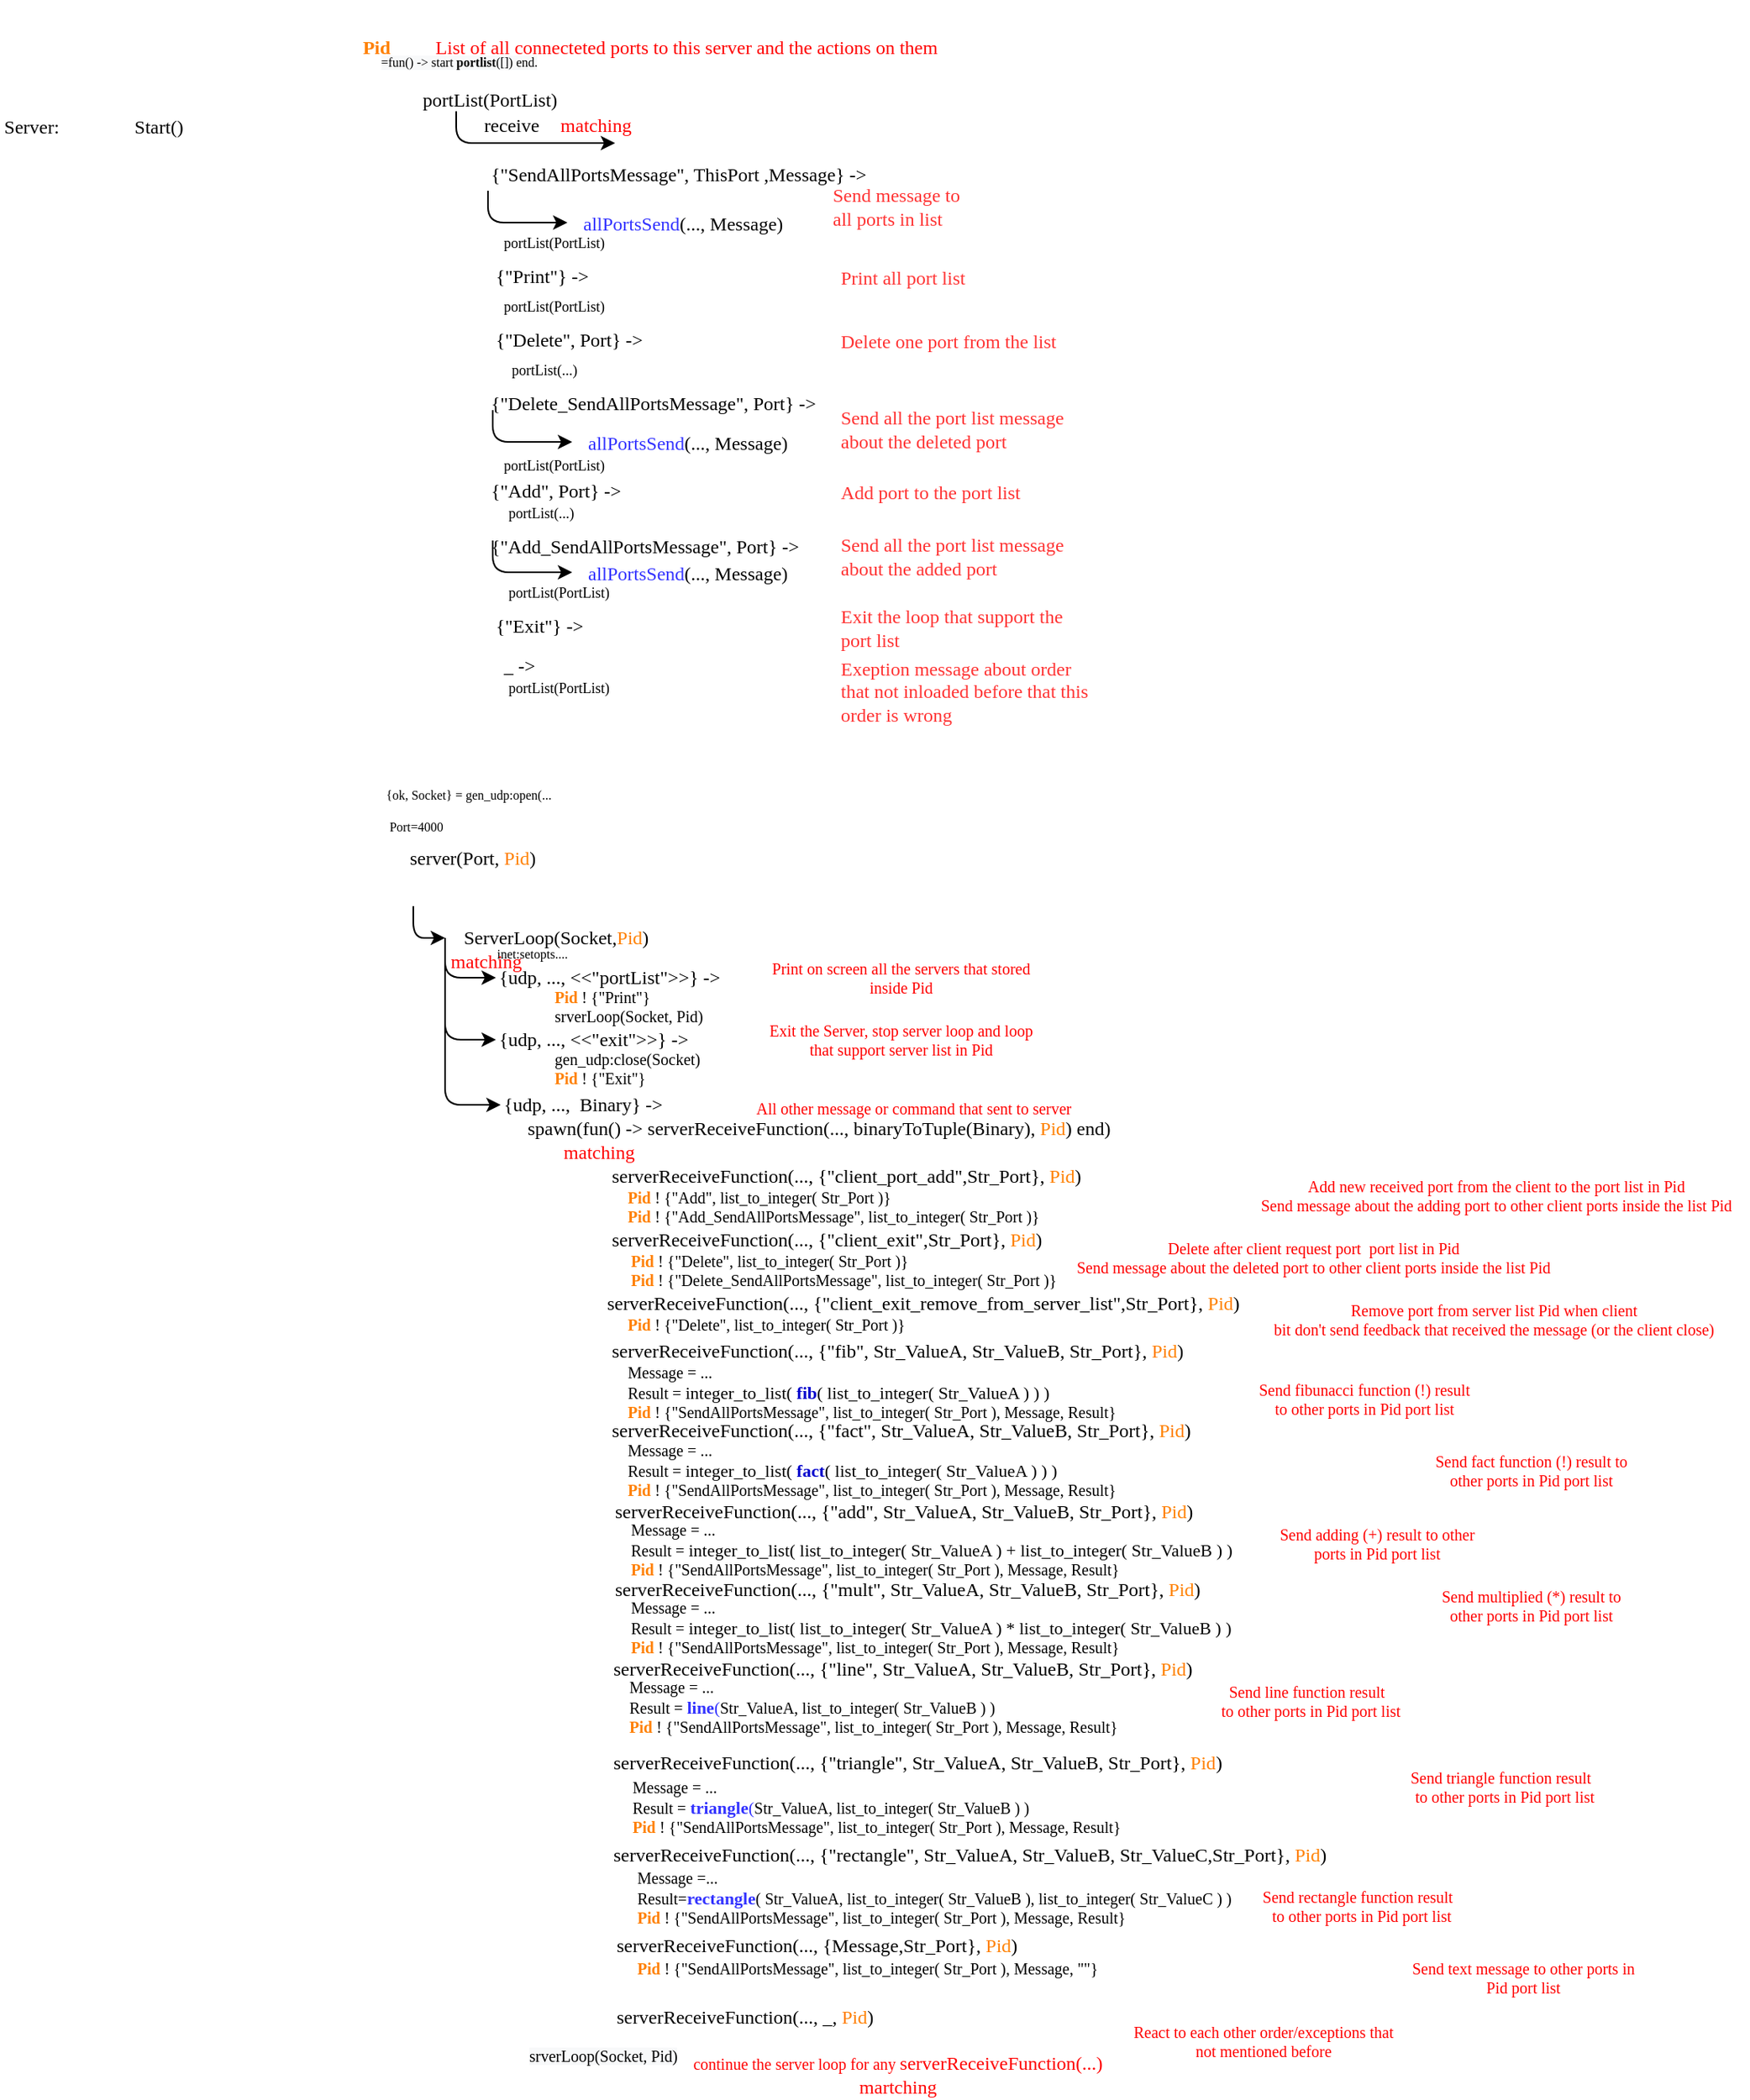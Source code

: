 <mxfile version="13.4.4" type="device"><diagram id="aHfED0167ubu5R_IlgoK" name="Page-1"><mxGraphModel dx="499" dy="1686" grid="1" gridSize="10" guides="1" tooltips="1" connect="1" arrows="1" fold="1" page="1" pageScale="1" pageWidth="850" pageHeight="1100" math="0" shadow="0"><root><mxCell id="0"/><mxCell id="1" parent="0"/><mxCell id="AhzeZHx1DgXA1gy0_DO5-1" value="Server:" style="text;html=1;strokeColor=none;fillColor=none;align=center;verticalAlign=middle;whiteSpace=wrap;rounded=0;fontFamily=Times New Roman;" parent="1" vertex="1"><mxGeometry x="160" y="-240" width="40" height="20" as="geometry"/></mxCell><mxCell id="AhzeZHx1DgXA1gy0_DO5-2" value="Start()" style="text;html=1;strokeColor=none;fillColor=none;align=center;verticalAlign=middle;whiteSpace=wrap;rounded=0;fontFamily=Times New Roman;" parent="1" vertex="1"><mxGeometry x="240" y="-240" width="40" height="20" as="geometry"/></mxCell><mxCell id="AhzeZHx1DgXA1gy0_DO5-5" value="&lt;font color=&quot;#ff8000&quot;&gt;&lt;b&gt;Pid&lt;/b&gt;&lt;/font&gt;" style="text;html=1;strokeColor=none;fillColor=none;align=center;verticalAlign=middle;whiteSpace=wrap;rounded=0;fontFamily=Times New Roman;" parent="1" vertex="1"><mxGeometry x="377" y="-290" width="40" height="20" as="geometry"/></mxCell><mxCell id="AhzeZHx1DgXA1gy0_DO5-6" value="&lt;br&gt;&lt;br&gt;&lt;span style=&quot;color: rgb(0 , 0 , 0) ; font-size: 8px ; font-style: normal ; font-weight: 400 ; letter-spacing: normal ; text-align: left ; text-indent: 0px ; text-transform: none ; word-spacing: 0px ; background-color: rgb(248 , 249 , 250) ; display: inline ; float: none&quot;&gt;=fun() -&amp;gt; start &lt;/span&gt;&lt;span style=&quot;color: rgb(0 , 0 , 0) ; font-size: 8px ; font-style: normal ; letter-spacing: normal ; text-align: left ; text-indent: 0px ; text-transform: none ; word-spacing: 0px ; background-color: rgb(248 , 249 , 250) ; display: inline ; float: none&quot;&gt;&lt;b&gt;portlist&lt;/b&gt;&lt;/span&gt;&lt;span style=&quot;color: rgb(0 , 0 , 0) ; font-size: 8px ; font-style: normal ; font-weight: 400 ; letter-spacing: normal ; text-align: left ; text-indent: 0px ; text-transform: none ; word-spacing: 0px ; background-color: rgb(248 , 249 , 250) ; display: inline ; float: none&quot;&gt;([]) end.&lt;/span&gt;" style="text;html=1;strokeColor=none;fillColor=none;align=center;verticalAlign=middle;whiteSpace=wrap;rounded=0;fontSize=8;fontFamily=Times New Roman;" parent="1" vertex="1"><mxGeometry x="389.5" y="-280" width="117.5" as="geometry"/></mxCell><mxCell id="AhzeZHx1DgXA1gy0_DO5-8" value="server(Port, &lt;font color=&quot;#ff8000&quot;&gt;Pid&lt;/font&gt;)" style="text;html=1;strokeColor=none;fillColor=none;align=center;verticalAlign=middle;whiteSpace=wrap;rounded=0;fontSize=12;fontFamily=Times New Roman;" parent="1" vertex="1"><mxGeometry x="405" y="220" width="105" height="20" as="geometry"/></mxCell><mxCell id="AhzeZHx1DgXA1gy0_DO5-10" value="ServerLoop(Socket,&lt;font color=&quot;#ff8000&quot;&gt;Pid&lt;/font&gt;)" style="text;html=1;strokeColor=none;fillColor=none;align=center;verticalAlign=middle;whiteSpace=wrap;rounded=0;fontSize=12;fontFamily=Times New Roman;" parent="1" vertex="1"><mxGeometry x="440" y="270" width="140" height="20" as="geometry"/></mxCell><mxCell id="AhzeZHx1DgXA1gy0_DO5-11" value="{ok, Socket} = gen_udp:open(..." style="text;html=1;strokeColor=none;fillColor=none;align=center;verticalAlign=middle;whiteSpace=wrap;rounded=0;fontSize=8;fontFamily=Times New Roman;" parent="1" vertex="1"><mxGeometry x="389.5" y="190" width="130" as="geometry"/></mxCell><mxCell id="AhzeZHx1DgXA1gy0_DO5-12" value="" style="endArrow=classic;html=1;fontSize=12;entryX=0;entryY=0.5;entryDx=0;entryDy=0;fontFamily=Times New Roman;" parent="1" target="AhzeZHx1DgXA1gy0_DO5-10" edge="1"><mxGeometry width="50" height="50" relative="1" as="geometry"><mxPoint x="420" y="260" as="sourcePoint"/><mxPoint x="510" y="310" as="targetPoint"/><Array as="points"><mxPoint x="420" y="280"/></Array></mxGeometry></mxCell><mxCell id="AhzeZHx1DgXA1gy0_DO5-14" value="inet:setopts...." style="text;html=1;strokeColor=none;fillColor=none;align=center;verticalAlign=middle;whiteSpace=wrap;rounded=0;fontSize=8;fontFamily=Times New Roman;" parent="1" vertex="1"><mxGeometry x="430" y="290" width="130" as="geometry"/></mxCell><mxCell id="AhzeZHx1DgXA1gy0_DO5-15" value="spawn(fun() -&amp;gt;&amp;nbsp;serverReceiveFunction(...,&amp;nbsp;binaryToTuple(Binary), &lt;font color=&quot;#ff8000&quot;&gt;Pid&lt;/font&gt;)&amp;nbsp;end)" style="text;html=1;strokeColor=none;fillColor=none;align=left;verticalAlign=middle;whiteSpace=wrap;rounded=0;fontSize=12;fontFamily=Times New Roman;" parent="1" vertex="1"><mxGeometry x="490" y="390" width="430" height="20" as="geometry"/></mxCell><mxCell id="AhzeZHx1DgXA1gy0_DO5-16" value="" style="endArrow=classic;html=1;fontSize=12;exitX=0;exitY=0.5;exitDx=0;exitDy=0;fontFamily=Times New Roman;entryX=0;entryY=0.5;entryDx=0;entryDy=0;" parent="1" source="AhzeZHx1DgXA1gy0_DO5-10" target="-XV7AROpMi5bHJ30ZBuB-11" edge="1"><mxGeometry width="50" height="50" relative="1" as="geometry"><mxPoint x="460" y="360" as="sourcePoint"/><mxPoint x="480" y="400" as="targetPoint"/><Array as="points"><mxPoint x="440" y="385"/></Array></mxGeometry></mxCell><mxCell id="AhzeZHx1DgXA1gy0_DO5-19" value="serverReceiveFunction(..., {&quot;client_port_add&quot;,Str_Port}, &lt;font color=&quot;#ff8000&quot;&gt;Pid&lt;/font&gt;)" style="text;html=1;strokeColor=none;fillColor=none;align=left;verticalAlign=middle;whiteSpace=wrap;rounded=0;fontSize=12;fontFamily=Times New Roman;" parent="1" vertex="1"><mxGeometry x="543" y="420" width="330" height="20" as="geometry"/></mxCell><mxCell id="AhzeZHx1DgXA1gy0_DO5-20" value="serverReceiveFunction(..., {&quot;client_exit&quot;,Str_Port}, &lt;font color=&quot;#ff8000&quot;&gt;Pid&lt;/font&gt;)" style="text;html=1;strokeColor=none;fillColor=none;align=left;verticalAlign=middle;whiteSpace=wrap;rounded=0;fontSize=12;fontFamily=Times New Roman;" parent="1" vertex="1"><mxGeometry x="543" y="460" width="300" height="20" as="geometry"/></mxCell><mxCell id="AhzeZHx1DgXA1gy0_DO5-21" value="serverReceiveFunction(..., {&quot;client_exit_remove_from_server_list&quot;,Str_Port}, &lt;font color=&quot;#ff8000&quot;&gt;Pid&lt;/font&gt;)" style="text;html=1;strokeColor=none;fillColor=none;align=left;verticalAlign=middle;whiteSpace=wrap;rounded=0;fontSize=12;fontFamily=Times New Roman;" parent="1" vertex="1"><mxGeometry x="540" y="500" width="440" height="20" as="geometry"/></mxCell><mxCell id="AhzeZHx1DgXA1gy0_DO5-22" value="serverReceiveFunction(..., {&quot;line&quot;, Str_ValueA, Str_ValueB, Str_Port}, &lt;font color=&quot;#ff8000&quot;&gt;Pid&lt;/font&gt;)" style="text;html=1;strokeColor=none;fillColor=none;align=left;verticalAlign=middle;whiteSpace=wrap;rounded=0;fontSize=12;fontFamily=Times New Roman;" parent="1" vertex="1"><mxGeometry x="544" y="730" width="440" height="20" as="geometry"/></mxCell><mxCell id="AhzeZHx1DgXA1gy0_DO5-23" value="serverReceiveFunction(..., {&quot;triangle&quot;, Str_ValueA, Str_ValueB, Str_Port}, &lt;font color=&quot;#ff8000&quot;&gt;Pid&lt;/font&gt;)" style="text;html=1;strokeColor=none;fillColor=none;align=left;verticalAlign=middle;whiteSpace=wrap;rounded=0;fontSize=12;fontFamily=Times New Roman;" parent="1" vertex="1"><mxGeometry x="544" y="788.75" width="440" height="20" as="geometry"/></mxCell><mxCell id="AhzeZHx1DgXA1gy0_DO5-24" value="serverReceiveFunction(..., {&quot;rectangle&quot;, Str_ValueA, Str_ValueB, Str_ValueC,Str_Port}, &lt;font color=&quot;#ff8000&quot;&gt;Pid&lt;/font&gt;)" style="text;html=1;strokeColor=none;fillColor=none;align=left;verticalAlign=middle;whiteSpace=wrap;rounded=0;fontSize=12;fontFamily=Times New Roman;" parent="1" vertex="1"><mxGeometry x="544" y="846.75" width="500" height="20" as="geometry"/></mxCell><mxCell id="AhzeZHx1DgXA1gy0_DO5-25" value="Port=4000" style="text;html=1;strokeColor=none;fillColor=none;align=center;verticalAlign=middle;whiteSpace=wrap;rounded=0;fontSize=8;fontFamily=Times New Roman;" parent="1" vertex="1"><mxGeometry x="402.5" y="210" width="37.5" as="geometry"/></mxCell><mxCell id="AhzeZHx1DgXA1gy0_DO5-26" value="serverReceiveFunction(..., {Message,Str_Port}, &lt;font color=&quot;#ff8000&quot;&gt;Pid&lt;/font&gt;)" style="text;html=1;strokeColor=none;fillColor=none;align=left;verticalAlign=middle;whiteSpace=wrap;rounded=0;fontSize=12;fontFamily=Times New Roman;" parent="1" vertex="1"><mxGeometry x="546" y="903.75" width="500" height="20" as="geometry"/></mxCell><mxCell id="AhzeZHx1DgXA1gy0_DO5-27" value="serverReceiveFunction(..., _, &lt;font color=&quot;#ff8000&quot;&gt;Pid&lt;/font&gt;)" style="text;html=1;strokeColor=none;fillColor=none;align=left;verticalAlign=middle;whiteSpace=wrap;rounded=0;fontSize=12;fontFamily=Times New Roman;" parent="1" vertex="1"><mxGeometry x="546" y="948.75" width="500" height="20" as="geometry"/></mxCell><mxCell id="AhzeZHx1DgXA1gy0_DO5-28" value="&lt;font&gt;matching&lt;/font&gt;" style="text;html=1;strokeColor=none;fillColor=none;align=center;verticalAlign=middle;whiteSpace=wrap;rounded=0;fontSize=12;fontColor=#FF0000;spacing=2;fontFamily=Times New Roman;" parent="1" vertex="1"><mxGeometry x="512" y="410" width="50" height="10" as="geometry"/></mxCell><mxCell id="AhzeZHx1DgXA1gy0_DO5-30" value="&lt;font color=&quot;#000000&quot;&gt;{udp, ..., &amp;lt;&amp;lt;&quot;portList&quot;&amp;gt;&amp;gt;}&amp;nbsp;-&amp;gt;&lt;/font&gt;" style="text;html=1;strokeColor=none;fillColor=none;align=left;verticalAlign=middle;whiteSpace=wrap;rounded=0;fontSize=12;fontColor=#FF0000;spacing=2;fontFamily=Times New Roman;" parent="1" vertex="1"><mxGeometry x="472" y="300" width="240" height="10" as="geometry"/></mxCell><mxCell id="AhzeZHx1DgXA1gy0_DO5-43" value="List of all connecteted ports to this server and the actions on them" style="text;html=1;strokeColor=none;fillColor=none;align=center;verticalAlign=middle;whiteSpace=wrap;rounded=0;fontSize=12;fontColor=#FF0000;spacing=2;fontFamily=Times New Roman;" parent="1" vertex="1"><mxGeometry x="397" y="-310" width="390" height="60" as="geometry"/></mxCell><mxCell id="AhzeZHx1DgXA1gy0_DO5-47" value="" style="endArrow=classic;html=1;fontFamily=Times New Roman;fontSize=12;fontColor=#FF0000;" parent="1" edge="1"><mxGeometry width="50" height="50" relative="1" as="geometry"><mxPoint x="447" y="-240" as="sourcePoint"/><mxPoint x="547" y="-220" as="targetPoint"/><Array as="points"><mxPoint x="447" y="-220"/></Array></mxGeometry></mxCell><mxCell id="AhzeZHx1DgXA1gy0_DO5-48" value="&lt;font color=&quot;#000000&quot;&gt;receive&amp;nbsp;&lt;/font&gt;" style="text;html=1;strokeColor=none;fillColor=none;align=center;verticalAlign=middle;whiteSpace=wrap;rounded=0;fontSize=12;fontColor=#FF0000;spacing=2;fontFamily=Times New Roman;" parent="1" vertex="1"><mxGeometry x="450" y="-236" width="67" height="10" as="geometry"/></mxCell><mxCell id="AhzeZHx1DgXA1gy0_DO5-49" value="&lt;font&gt;matching&lt;/font&gt;" style="text;html=1;strokeColor=none;fillColor=none;align=center;verticalAlign=middle;whiteSpace=wrap;rounded=0;fontSize=12;fontColor=#FF0000;spacing=2;fontFamily=Times New Roman;" parent="1" vertex="1"><mxGeometry x="510" y="-236" width="50" height="10" as="geometry"/></mxCell><mxCell id="AhzeZHx1DgXA1gy0_DO5-50" value="{&quot;SendAllPortsMessage&quot;, ThisPort ,Message} -&amp;gt;" style="text;html=1;strokeColor=none;fillColor=none;align=left;verticalAlign=middle;whiteSpace=wrap;rounded=0;fontSize=12;fontFamily=Times New Roman;" parent="1" vertex="1"><mxGeometry x="467" y="-210" width="300" height="20" as="geometry"/></mxCell><mxCell id="AhzeZHx1DgXA1gy0_DO5-51" value="{&quot;Print&quot;} -&amp;gt;" style="text;whiteSpace=wrap;html=1;fontSize=12;fontFamily=Times New Roman;" parent="1" vertex="1"><mxGeometry x="470" y="-150" width="90" height="30" as="geometry"/></mxCell><mxCell id="AhzeZHx1DgXA1gy0_DO5-52" value="{&quot;Delete&quot;, Port} -&gt;" style="text;whiteSpace=wrap;html=1;fontSize=12;fontFamily=Times New Roman;fontColor=#000000;" parent="1" vertex="1"><mxGeometry x="470" y="-110" width="120" height="30" as="geometry"/></mxCell><mxCell id="AhzeZHx1DgXA1gy0_DO5-53" value="{&quot;Delete_SendAllPortsMessage&quot;, Port} -&gt;" style="text;whiteSpace=wrap;html=1;fontSize=12;fontFamily=Times New Roman;fontColor=#000000;" parent="1" vertex="1"><mxGeometry x="467" y="-70" width="230" height="30" as="geometry"/></mxCell><mxCell id="AhzeZHx1DgXA1gy0_DO5-54" value="{&quot;Add&quot;, Port} -&gt;" style="text;whiteSpace=wrap;html=1;fontSize=12;fontFamily=Times New Roman;fontColor=#000000;" parent="1" vertex="1"><mxGeometry x="467" y="-15" width="110" height="30" as="geometry"/></mxCell><mxCell id="AhzeZHx1DgXA1gy0_DO5-55" value="{&quot;Add_SendAllPortsMessage&quot;, Port} -&gt;" style="text;whiteSpace=wrap;html=1;fontSize=12;fontFamily=Times New Roman;fontColor=#000000;" parent="1" vertex="1"><mxGeometry x="467" y="20" width="220" height="30" as="geometry"/></mxCell><mxCell id="AhzeZHx1DgXA1gy0_DO5-56" value="{&quot;Exit&quot;} -&amp;gt;" style="text;whiteSpace=wrap;html=1;fontSize=12;fontFamily=Times New Roman;fontColor=#000000;" parent="1" vertex="1"><mxGeometry x="470" y="70" width="70" height="30" as="geometry"/></mxCell><mxCell id="AhzeZHx1DgXA1gy0_DO5-57" value="_ -&amp;gt;" style="text;whiteSpace=wrap;html=1;fontSize=12;fontFamily=Times New Roman;fontColor=#000000;" parent="1" vertex="1"><mxGeometry x="475" y="95" width="70" height="30" as="geometry"/></mxCell><mxCell id="AhzeZHx1DgXA1gy0_DO5-58" value="portList(PortList)" style="text;whiteSpace=wrap;html=1;fontSize=12;fontFamily=Times New Roman;fontColor=#000000;" parent="1" vertex="1"><mxGeometry x="424" y="-261" width="110" height="30" as="geometry"/></mxCell><mxCell id="AhzeZHx1DgXA1gy0_DO5-59" value="&lt;br&gt;portList(PortList)" style="text;whiteSpace=wrap;html=1;fontSize=9;fontFamily=Times New Roman;fontColor=#000000;" parent="1" vertex="1"><mxGeometry x="475" y="-180" width="80" height="30" as="geometry"/></mxCell><mxCell id="AhzeZHx1DgXA1gy0_DO5-60" value="" style="endArrow=classic;html=1;fontFamily=Times New Roman;fontSize=9;fontColor=#000000;exitX=0;exitY=1;exitDx=0;exitDy=0;" parent="1" source="AhzeZHx1DgXA1gy0_DO5-50" edge="1"><mxGeometry width="50" height="50" relative="1" as="geometry"><mxPoint x="657" y="-150" as="sourcePoint"/><mxPoint x="517" y="-170" as="targetPoint"/><Array as="points"><mxPoint x="467" y="-170"/></Array></mxGeometry></mxCell><mxCell id="AhzeZHx1DgXA1gy0_DO5-61" value="&lt;font color=&quot;#3333ff&quot;&gt;allPortsSend&lt;/font&gt;(...,&amp;nbsp;Message)" style="text;whiteSpace=wrap;html=1;fontSize=12;fontFamily=Times New Roman;fontColor=#000000;" parent="1" vertex="1"><mxGeometry x="525" y="-183" width="80" height="30" as="geometry"/></mxCell><mxCell id="AhzeZHx1DgXA1gy0_DO5-63" value="&lt;br&gt;portList(PortList)" style="text;whiteSpace=wrap;html=1;fontSize=9;fontFamily=Times New Roman;fontColor=#000000;" parent="1" vertex="1"><mxGeometry x="475" y="-140" width="80" height="30" as="geometry"/></mxCell><mxCell id="AhzeZHx1DgXA1gy0_DO5-64" value="&lt;br&gt;portList(...)" style="text;whiteSpace=wrap;html=1;fontSize=9;fontFamily=Times New Roman;fontColor=#000000;" parent="1" vertex="1"><mxGeometry x="480" y="-100" width="80" height="30" as="geometry"/></mxCell><mxCell id="AhzeZHx1DgXA1gy0_DO5-65" value="" style="endArrow=classic;html=1;fontFamily=Times New Roman;fontSize=9;fontColor=#000000;exitX=0;exitY=1;exitDx=0;exitDy=0;" parent="1" edge="1"><mxGeometry width="50" height="50" relative="1" as="geometry"><mxPoint x="470" y="-52" as="sourcePoint"/><mxPoint x="520" y="-32" as="targetPoint"/><Array as="points"><mxPoint x="470" y="-32"/></Array></mxGeometry></mxCell><mxCell id="AhzeZHx1DgXA1gy0_DO5-66" value="&lt;font color=&quot;#3333ff&quot;&gt;allPortsSend&lt;/font&gt;(...,&amp;nbsp;Message)" style="text;whiteSpace=wrap;html=1;fontSize=12;fontFamily=Times New Roman;fontColor=#000000;" parent="1" vertex="1"><mxGeometry x="528" y="-45" width="80" height="30" as="geometry"/></mxCell><mxCell id="AhzeZHx1DgXA1gy0_DO5-69" value="&lt;br&gt;portList(...)" style="text;whiteSpace=wrap;html=1;fontSize=9;fontFamily=Times New Roman;fontColor=#000000;" parent="1" vertex="1"><mxGeometry x="478" y="-10" width="80" height="30" as="geometry"/></mxCell><mxCell id="AhzeZHx1DgXA1gy0_DO5-70" value="&lt;br&gt;portList(PortList)" style="text;whiteSpace=wrap;html=1;fontSize=9;fontFamily=Times New Roman;fontColor=#000000;" parent="1" vertex="1"><mxGeometry x="478" y="40" width="80" height="30" as="geometry"/></mxCell><mxCell id="AhzeZHx1DgXA1gy0_DO5-71" value="" style="endArrow=classic;html=1;fontFamily=Times New Roman;fontSize=9;fontColor=#000000;exitX=0;exitY=1;exitDx=0;exitDy=0;" parent="1" edge="1"><mxGeometry width="50" height="50" relative="1" as="geometry"><mxPoint x="470" y="30.0" as="sourcePoint"/><mxPoint x="520" y="50.0" as="targetPoint"/><Array as="points"><mxPoint x="470" y="50"/></Array></mxGeometry></mxCell><mxCell id="AhzeZHx1DgXA1gy0_DO5-72" value="&lt;font color=&quot;#3333ff&quot;&gt;allPortsSend&lt;/font&gt;(...,&amp;nbsp;Message)" style="text;whiteSpace=wrap;html=1;fontSize=12;fontFamily=Times New Roman;fontColor=#000000;" parent="1" vertex="1"><mxGeometry x="528" y="37" width="80" height="30" as="geometry"/></mxCell><mxCell id="AhzeZHx1DgXA1gy0_DO5-73" value="&lt;br&gt;portList(PortList)" style="text;whiteSpace=wrap;html=1;fontSize=9;fontFamily=Times New Roman;fontColor=#000000;" parent="1" vertex="1"><mxGeometry x="478" y="100" width="80" height="30" as="geometry"/></mxCell><mxCell id="AhzeZHx1DgXA1gy0_DO5-74" value="&lt;br&gt;portList(PortList)" style="text;whiteSpace=wrap;html=1;fontSize=9;fontFamily=Times New Roman;fontColor=#000000;" parent="1" vertex="1"><mxGeometry x="475" y="-40" width="80" height="30" as="geometry"/></mxCell><mxCell id="AhzeZHx1DgXA1gy0_DO5-75" value="Print all port list" style="text;html=1;strokeColor=none;fillColor=none;align=left;verticalAlign=middle;whiteSpace=wrap;rounded=0;fontFamily=Times New Roman;fontSize=12;fontColor=#FF3333;" parent="1" vertex="1"><mxGeometry x="687" y="-145" width="90" height="20" as="geometry"/></mxCell><mxCell id="AhzeZHx1DgXA1gy0_DO5-76" value="Delete one port from the list" style="text;html=1;strokeColor=none;fillColor=none;align=left;verticalAlign=middle;whiteSpace=wrap;rounded=0;fontFamily=Times New Roman;fontSize=12;fontColor=#FF3333;" parent="1" vertex="1"><mxGeometry x="687" y="-105" width="160" height="20" as="geometry"/></mxCell><mxCell id="AhzeZHx1DgXA1gy0_DO5-77" value="Send all the port list message about the deleted port" style="text;html=1;strokeColor=none;fillColor=none;align=left;verticalAlign=middle;whiteSpace=wrap;rounded=0;fontFamily=Times New Roman;fontSize=12;fontColor=#FF3333;" parent="1" vertex="1"><mxGeometry x="687" y="-50" width="160" height="20" as="geometry"/></mxCell><mxCell id="AhzeZHx1DgXA1gy0_DO5-78" value="Add port to the port list" style="text;html=1;strokeColor=none;fillColor=none;align=left;verticalAlign=middle;whiteSpace=wrap;rounded=0;fontFamily=Times New Roman;fontSize=12;fontColor=#FF3333;" parent="1" vertex="1"><mxGeometry x="687" y="-10" width="160" height="20" as="geometry"/></mxCell><mxCell id="AhzeZHx1DgXA1gy0_DO5-79" value="Send all the port list message about the added port" style="text;html=1;strokeColor=none;fillColor=none;align=left;verticalAlign=middle;whiteSpace=wrap;rounded=0;fontFamily=Times New Roman;fontSize=12;fontColor=#FF3333;" parent="1" vertex="1"><mxGeometry x="687" y="30" width="160" height="20" as="geometry"/></mxCell><mxCell id="AhzeZHx1DgXA1gy0_DO5-80" value="Exit the loop that support the port list" style="text;html=1;strokeColor=none;fillColor=none;align=left;verticalAlign=middle;whiteSpace=wrap;rounded=0;fontFamily=Times New Roman;fontSize=12;fontColor=#FF3333;" parent="1" vertex="1"><mxGeometry x="687" y="75" width="160" height="20" as="geometry"/></mxCell><mxCell id="AhzeZHx1DgXA1gy0_DO5-81" value="Exeption message about order that not inloaded before that this order is wrong" style="text;html=1;strokeColor=none;fillColor=none;align=left;verticalAlign=middle;whiteSpace=wrap;rounded=0;fontFamily=Times New Roman;fontSize=12;fontColor=#FF3333;" parent="1" vertex="1"><mxGeometry x="687" y="115" width="160" height="20" as="geometry"/></mxCell><mxCell id="AhzeZHx1DgXA1gy0_DO5-87" value="&lt;font color=&quot;#ff8000&quot;&gt;&lt;b&gt;Pid &lt;/b&gt;&lt;/font&gt;! {&quot;Add&quot;, list_to_integer( Str_Port )}&lt;br&gt;&lt;font color=&quot;#ff8000&quot;&gt;&lt;b&gt;Pid &lt;/b&gt;&lt;/font&gt;! {&quot;Add_SendAllPortsMessage&quot;, list_to_integer( Str_Port )}&lt;br&gt;" style="text;whiteSpace=wrap;html=1;fontSize=10;fontFamily=Times New Roman;fontColor=#000000;" parent="1" vertex="1"><mxGeometry x="553" y="431" width="550" height="40" as="geometry"/></mxCell><mxCell id="AhzeZHx1DgXA1gy0_DO5-88" value="&lt;b&gt;&lt;font color=&quot;#ff8000&quot;&gt;Pid &lt;/font&gt;&lt;/b&gt;! {&quot;Delete&quot;, list_to_integer( Str_Port )}&lt;br&gt;&lt;font color=&quot;#ff8000&quot;&gt;&lt;b&gt;Pid &lt;/b&gt;&lt;/font&gt;! {&quot;Delete_SendAllPortsMessage&quot;, list_to_integer( Str_Port )}" style="text;whiteSpace=wrap;html=1;fontSize=10;fontFamily=Times New Roman;fontColor=#000000;" parent="1" vertex="1"><mxGeometry x="555" y="471.25" width="550" height="40" as="geometry"/></mxCell><mxCell id="AhzeZHx1DgXA1gy0_DO5-89" value="&lt;b&gt;&lt;font color=&quot;#ff8000&quot;&gt;Pid &lt;/font&gt;&lt;/b&gt;! {&quot;Delete&quot;, list_to_integer( Str_Port )}" style="text;whiteSpace=wrap;html=1;fontSize=10;fontFamily=Times New Roman;fontColor=#000000;" parent="1" vertex="1"><mxGeometry x="553" y="511.25" width="500" height="30" as="geometry"/></mxCell><mxCell id="AhzeZHx1DgXA1gy0_DO5-91" value="Message = ...&lt;br&gt;Result = &lt;font color=&quot;#3333ff&quot; style=&quot;font-size: 11px&quot;&gt;&lt;font style=&quot;font-size: 11px&quot;&gt;&lt;b&gt;line&lt;/b&gt;&lt;/font&gt;(&lt;/font&gt;Str_ValueA, list_to_integer( Str_ValueB ) )&lt;br&gt;&lt;font color=&quot;#ff8000&quot;&gt;&lt;b&gt;Pid &lt;/b&gt;&lt;/font&gt;! {&quot;SendAllPortsMessage&quot;, list_to_integer( Str_Port ), Message, Result}" style="text;whiteSpace=wrap;html=1;fontSize=10;fontFamily=Times New Roman;fontColor=#000000;" parent="1" vertex="1"><mxGeometry x="554" y="738.75" width="550" height="50" as="geometry"/></mxCell><mxCell id="AhzeZHx1DgXA1gy0_DO5-92" value="Message = ...&lt;br&gt;Result = &lt;font color=&quot;#3333ff&quot; style=&quot;font-size: 11px&quot;&gt;&lt;font style=&quot;font-size: 11px&quot;&gt;&lt;b&gt;triangle&lt;/b&gt;&lt;/font&gt;(&lt;/font&gt;Str_ValueA, list_to_integer( Str_ValueB ) )&lt;br&gt;&lt;font color=&quot;#ff8000&quot;&gt;&lt;b&gt;Pid &lt;/b&gt;&lt;/font&gt;! {&quot;SendAllPortsMessage&quot;, list_to_integer( Str_Port ), Message, Result}" style="text;whiteSpace=wrap;html=1;fontSize=10;fontFamily=Times New Roman;fontColor=#000000;" parent="1" vertex="1"><mxGeometry x="556" y="801.75" width="550" height="45" as="geometry"/></mxCell><mxCell id="AhzeZHx1DgXA1gy0_DO5-93" value="Message =...&lt;br&gt;Result=&lt;font color=&quot;#3333ff&quot; size=&quot;1&quot;&gt;&lt;b style=&quot;font-size: 11px&quot;&gt;rectangle&lt;/b&gt;&lt;/font&gt;( Str_ValueA, list_to_integer( Str_ValueB ), list_to_integer( Str_ValueC ) )&lt;br&gt;&lt;font color=&quot;#ff8000&quot;&gt;&lt;b&gt;Pid &lt;/b&gt;&lt;/font&gt;! {&quot;SendAllPortsMessage&quot;, list_to_integer( Str_Port ), Message, Result}" style="text;whiteSpace=wrap;html=1;fontSize=10;fontFamily=Times New Roman;fontColor=#000000;" parent="1" vertex="1"><mxGeometry x="559" y="858.75" width="550" height="60" as="geometry"/></mxCell><mxCell id="AhzeZHx1DgXA1gy0_DO5-94" value="&lt;font color=&quot;#ff8000&quot;&gt;&lt;b&gt;Pid &lt;/b&gt;&lt;/font&gt;! {&quot;SendAllPortsMessage&quot;, list_to_integer( Str_Port ), Message, &quot;&quot;}" style="text;whiteSpace=wrap;html=1;fontSize=10;fontFamily=Times New Roman;fontColor=#000000;" parent="1" vertex="1"><mxGeometry x="559" y="915.75" width="400" height="30" as="geometry"/></mxCell><mxCell id="AhzeZHx1DgXA1gy0_DO5-95" value="Send message to all ports in list" style="text;html=1;strokeColor=none;fillColor=none;align=left;verticalAlign=middle;whiteSpace=wrap;rounded=0;fontFamily=Times New Roman;fontSize=12;fontColor=#FF3333;" parent="1" vertex="1"><mxGeometry x="682" y="-190" width="90" height="20" as="geometry"/></mxCell><mxCell id="AhzeZHx1DgXA1gy0_DO5-99" value="Add new received port from the client to the port list in Pid&lt;br&gt;Send message about the adding port to other client ports inside the list Pid" style="text;html=1;strokeColor=none;fillColor=none;align=center;verticalAlign=middle;whiteSpace=wrap;rounded=0;fontFamily=Times New Roman;fontSize=10;fontColor=#FF0000;" parent="1" vertex="1"><mxGeometry x="943" y="412.75" width="317" height="58.5" as="geometry"/></mxCell><mxCell id="AhzeZHx1DgXA1gy0_DO5-100" value="Delete after client request port&amp;nbsp; port list in Pid&lt;br&gt;Send message about the deleted port to other client ports inside the list Pid" style="text;html=1;strokeColor=none;fillColor=none;align=center;verticalAlign=middle;whiteSpace=wrap;rounded=0;fontFamily=Times New Roman;fontSize=10;fontColor=#FF0000;" parent="1" vertex="1"><mxGeometry x="813" y="442.5" width="347" height="77.5" as="geometry"/></mxCell><mxCell id="AhzeZHx1DgXA1gy0_DO5-101" value="Remove port from server list Pid when client &lt;br&gt;bit don't send feedback that received the message (or the client close)" style="text;html=1;strokeColor=none;fillColor=none;align=center;verticalAlign=middle;whiteSpace=wrap;rounded=0;fontFamily=Times New Roman;fontSize=10;fontColor=#FF0000;" parent="1" vertex="1"><mxGeometry x="940" y="490" width="320" height="60" as="geometry"/></mxCell><mxCell id="AhzeZHx1DgXA1gy0_DO5-103" value="Send line function result&amp;nbsp;&lt;br&gt;&amp;nbsp;to other ports in Pid port list" style="text;html=1;strokeColor=none;fillColor=none;align=center;verticalAlign=middle;whiteSpace=wrap;rounded=0;fontFamily=Times New Roman;fontSize=10;fontColor=#FF0000;" parent="1" vertex="1"><mxGeometry x="916" y="750" width="135" height="20" as="geometry"/></mxCell><mxCell id="AhzeZHx1DgXA1gy0_DO5-104" value="Send triangle function result&amp;nbsp;&lt;br&gt;&amp;nbsp;to other ports in Pid port list" style="text;html=1;strokeColor=none;fillColor=none;align=center;verticalAlign=middle;whiteSpace=wrap;rounded=0;fontFamily=Times New Roman;fontSize=10;fontColor=#FF0000;" parent="1" vertex="1"><mxGeometry x="1041" y="803.75" width="129" height="20" as="geometry"/></mxCell><mxCell id="AhzeZHx1DgXA1gy0_DO5-105" value="Send rectangle function result&amp;nbsp;&lt;br&gt;&amp;nbsp;to other ports in Pid port list" style="text;html=1;strokeColor=none;fillColor=none;align=center;verticalAlign=middle;whiteSpace=wrap;rounded=0;fontFamily=Times New Roman;fontSize=10;fontColor=#FF0000;" parent="1" vertex="1"><mxGeometry x="951" y="873.75" width="129" height="30" as="geometry"/></mxCell><mxCell id="AhzeZHx1DgXA1gy0_DO5-107" value="Send text message to other ports in Pid port list" style="text;html=1;strokeColor=none;fillColor=none;align=center;verticalAlign=middle;whiteSpace=wrap;rounded=0;fontFamily=Times New Roman;fontSize=10;fontColor=#FF0000;" parent="1" vertex="1"><mxGeometry x="1046" y="903.75" width="145" height="60" as="geometry"/></mxCell><mxCell id="AhzeZHx1DgXA1gy0_DO5-108" value="React to each other order/exceptions that not mentioned before" style="text;html=1;strokeColor=none;fillColor=none;align=center;verticalAlign=middle;whiteSpace=wrap;rounded=0;fontFamily=Times New Roman;fontSize=10;fontColor=#FF0000;" parent="1" vertex="1"><mxGeometry x="871" y="958.75" width="167.5" height="30" as="geometry"/></mxCell><mxCell id="-XV7AROpMi5bHJ30ZBuB-3" value="&lt;font color=&quot;#ff8000&quot;&gt;&lt;b&gt;Pid&lt;/b&gt;&lt;/font&gt; ! {&quot;Print&quot;}&lt;br&gt;srverLoop(Socket, Pid)" style="text;whiteSpace=wrap;html=1;fontSize=10;fontFamily=Times New Roman;" vertex="1" parent="1"><mxGeometry x="507" y="304.5" width="220" height="30" as="geometry"/></mxCell><mxCell id="-XV7AROpMi5bHJ30ZBuB-4" value="gen_udp:close(Socket)&lt;br&gt;&lt;b&gt;&lt;font color=&quot;#ff8000&quot;&gt;Pid &lt;/font&gt;&lt;/b&gt;! {&quot;Exit&quot;}" style="text;whiteSpace=wrap;html=1;fontSize=10;fontFamily=Times New Roman;fontColor=#000000;" vertex="1" parent="1"><mxGeometry x="507" y="344" width="180" height="30" as="geometry"/></mxCell><mxCell id="-XV7AROpMi5bHJ30ZBuB-5" value="Print on screen all the servers that stored inside Pid" style="text;html=1;strokeColor=none;fillColor=none;align=center;verticalAlign=middle;whiteSpace=wrap;rounded=0;fontFamily=Times New Roman;fontSize=10;fontColor=#FF0000;" vertex="1" parent="1"><mxGeometry x="637" y="292.5" width="180" height="25" as="geometry"/></mxCell><mxCell id="-XV7AROpMi5bHJ30ZBuB-6" value="Exit the Server, stop server loop and loop that support server list in Pid" style="text;html=1;strokeColor=none;fillColor=none;align=center;verticalAlign=middle;whiteSpace=wrap;rounded=0;fontFamily=Times New Roman;fontSize=10;fontColor=#FF0000;" vertex="1" parent="1"><mxGeometry x="637" y="331.5" width="180" height="25" as="geometry"/></mxCell><mxCell id="-XV7AROpMi5bHJ30ZBuB-8" value="&lt;font color=&quot;#000000&quot;&gt;{udp, ..., &amp;lt;&amp;lt;&quot;exit&quot;&amp;gt;&amp;gt;}&amp;nbsp;-&amp;gt;&lt;/font&gt;" style="text;html=1;strokeColor=none;fillColor=none;align=left;verticalAlign=middle;whiteSpace=wrap;rounded=0;fontSize=12;fontColor=#FF0000;spacing=2;fontFamily=Times New Roman;" vertex="1" parent="1"><mxGeometry x="472" y="339" width="240" height="10" as="geometry"/></mxCell><mxCell id="-XV7AROpMi5bHJ30ZBuB-9" value="" style="endArrow=classic;html=1;exitX=0;exitY=0.5;exitDx=0;exitDy=0;entryX=0;entryY=0.5;entryDx=0;entryDy=0;" edge="1" parent="1" source="AhzeZHx1DgXA1gy0_DO5-10" target="AhzeZHx1DgXA1gy0_DO5-30"><mxGeometry width="50" height="50" relative="1" as="geometry"><mxPoint x="940" y="310" as="sourcePoint"/><mxPoint x="990" y="260" as="targetPoint"/><Array as="points"><mxPoint x="440" y="305"/></Array></mxGeometry></mxCell><mxCell id="-XV7AROpMi5bHJ30ZBuB-10" value="" style="endArrow=classic;html=1;entryX=0;entryY=0.5;entryDx=0;entryDy=0;exitX=0;exitY=0.5;exitDx=0;exitDy=0;" edge="1" parent="1" source="AhzeZHx1DgXA1gy0_DO5-10" target="-XV7AROpMi5bHJ30ZBuB-8"><mxGeometry width="50" height="50" relative="1" as="geometry"><mxPoint x="940" y="310" as="sourcePoint"/><mxPoint x="990" y="260" as="targetPoint"/><Array as="points"><mxPoint x="440" y="344"/></Array></mxGeometry></mxCell><mxCell id="-XV7AROpMi5bHJ30ZBuB-11" value="&lt;font color=&quot;#000000&quot;&gt;{udp, ...,&amp;nbsp; Binary}&amp;nbsp;-&amp;gt;&lt;/font&gt;" style="text;html=1;strokeColor=none;fillColor=none;align=left;verticalAlign=middle;whiteSpace=wrap;rounded=0;fontSize=12;fontColor=#FF0000;spacing=2;fontFamily=Times New Roman;" vertex="1" parent="1"><mxGeometry x="475" y="380" width="240" height="10" as="geometry"/></mxCell><mxCell id="-XV7AROpMi5bHJ30ZBuB-12" value="All other message or command that sent to server" style="text;html=1;strokeColor=none;fillColor=none;align=center;verticalAlign=middle;whiteSpace=wrap;rounded=0;fontFamily=Times New Roman;fontSize=10;fontColor=#FF0000;" vertex="1" parent="1"><mxGeometry x="630" y="374" width="210" height="25" as="geometry"/></mxCell><mxCell id="-XV7AROpMi5bHJ30ZBuB-13" value="&lt;span style=&quot;color: rgb(0, 0, 0); font-family: &amp;quot;times new roman&amp;quot;; font-size: 10px; font-style: normal; font-weight: 400; letter-spacing: normal; text-align: left; text-indent: 0px; text-transform: none; word-spacing: 0px; background-color: rgb(248, 249, 250); display: inline; float: none;&quot;&gt;srverLoop(Socket, Pid)&lt;/span&gt;" style="text;whiteSpace=wrap;html=1;" vertex="1" parent="1"><mxGeometry x="491" y="968.75" width="120" height="30" as="geometry"/></mxCell><mxCell id="-XV7AROpMi5bHJ30ZBuB-14" value="&lt;font&gt;matching&lt;/font&gt;" style="text;html=1;strokeColor=none;fillColor=none;align=center;verticalAlign=middle;whiteSpace=wrap;rounded=0;fontSize=12;fontColor=#FF0000;spacing=2;fontFamily=Times New Roman;" vertex="1" parent="1"><mxGeometry x="441" y="290" width="50" height="10" as="geometry"/></mxCell><mxCell id="-XV7AROpMi5bHJ30ZBuB-16" value="serverReceiveFunction(..., {&quot;fib&quot;, Str_ValueA, Str_ValueB, Str_Port}, &lt;font color=&quot;#ff8000&quot;&gt;Pid&lt;/font&gt;)" style="text;html=1;strokeColor=none;fillColor=none;align=left;verticalAlign=middle;whiteSpace=wrap;rounded=0;fontSize=12;fontFamily=Times New Roman;" vertex="1" parent="1"><mxGeometry x="543" y="530" width="440" height="20" as="geometry"/></mxCell><mxCell id="-XV7AROpMi5bHJ30ZBuB-17" value="Message = ...&lt;br&gt;Result = &lt;span style=&quot;font-size: 11px&quot;&gt;integer_to_list( &lt;font color=&quot;#0000cc&quot;&gt;&lt;b&gt;fib&lt;/b&gt;&lt;/font&gt;( list_to_integer( Str_ValueA ) ) )&lt;/span&gt;&lt;br&gt;&lt;font color=&quot;#ff8000&quot;&gt;&lt;b&gt;Pid &lt;/b&gt;&lt;/font&gt;! {&quot;SendAllPortsMessage&quot;, list_to_integer( Str_Port ), Message, Result}" style="text;whiteSpace=wrap;html=1;fontSize=10;fontFamily=Times New Roman;fontColor=#000000;" vertex="1" parent="1"><mxGeometry x="553" y="541.25" width="550" height="50" as="geometry"/></mxCell><mxCell id="-XV7AROpMi5bHJ30ZBuB-18" value="serverReceiveFunction(..., {&quot;fact&quot;, Str_ValueA, Str_ValueB, Str_Port}, &lt;font color=&quot;#ff8000&quot;&gt;Pid&lt;/font&gt;)" style="text;html=1;strokeColor=none;fillColor=none;align=left;verticalAlign=middle;whiteSpace=wrap;rounded=0;fontSize=12;fontFamily=Times New Roman;" vertex="1" parent="1"><mxGeometry x="543" y="580" width="440" height="20" as="geometry"/></mxCell><mxCell id="-XV7AROpMi5bHJ30ZBuB-19" value="Message = ...&lt;br&gt;Result = &lt;span style=&quot;font-size: 11px&quot;&gt;integer_to_list( &lt;b&gt;&lt;font color=&quot;#0000cc&quot;&gt;fact&lt;/font&gt;&lt;/b&gt;( list_to_integer( Str_ValueA ) ) )&lt;/span&gt;&lt;br&gt;&lt;font color=&quot;#ff8000&quot;&gt;&lt;b&gt;Pid &lt;/b&gt;&lt;/font&gt;! {&quot;SendAllPortsMessage&quot;, list_to_integer( Str_Port ), Message, Result}" style="text;whiteSpace=wrap;html=1;fontSize=10;fontFamily=Times New Roman;fontColor=#000000;" vertex="1" parent="1"><mxGeometry x="553" y="590.25" width="550" height="50" as="geometry"/></mxCell><mxCell id="-XV7AROpMi5bHJ30ZBuB-20" value="serverReceiveFunction(..., {&quot;add&quot;, Str_ValueA, Str_ValueB, Str_Port}, &lt;font color=&quot;#ff8000&quot;&gt;Pid&lt;/font&gt;)" style="text;html=1;strokeColor=none;fillColor=none;align=left;verticalAlign=middle;whiteSpace=wrap;rounded=0;fontSize=12;fontFamily=Times New Roman;" vertex="1" parent="1"><mxGeometry x="545" y="631" width="440" height="20" as="geometry"/></mxCell><mxCell id="-XV7AROpMi5bHJ30ZBuB-21" value="Message = ...&lt;br&gt;Result = &lt;span style=&quot;font-size: 11px&quot;&gt;integer_to_list( list_to_integer( Str_ValueA ) + list_to_integer( Str_ValueB ) )&lt;/span&gt;&lt;br&gt;&lt;font color=&quot;#ff8000&quot;&gt;&lt;b&gt;Pid &lt;/b&gt;&lt;/font&gt;! {&quot;SendAllPortsMessage&quot;, list_to_integer( Str_Port ), Message, Result}" style="text;whiteSpace=wrap;html=1;fontSize=10;fontFamily=Times New Roman;fontColor=#000000;" vertex="1" parent="1"><mxGeometry x="555" y="639.75" width="550" height="50" as="geometry"/></mxCell><mxCell id="-XV7AROpMi5bHJ30ZBuB-22" value="serverReceiveFunction(..., {&quot;mult&quot;, Str_ValueA, Str_ValueB, Str_Port}, &lt;font color=&quot;#ff8000&quot;&gt;Pid&lt;/font&gt;)" style="text;html=1;strokeColor=none;fillColor=none;align=left;verticalAlign=middle;whiteSpace=wrap;rounded=0;fontSize=12;fontFamily=Times New Roman;" vertex="1" parent="1"><mxGeometry x="545" y="680" width="440" height="20" as="geometry"/></mxCell><mxCell id="-XV7AROpMi5bHJ30ZBuB-23" value="Message = ...&lt;br&gt;Result = &lt;span style=&quot;font-size: 11px&quot;&gt;integer_to_list( list_to_integer( Str_ValueA ) * list_to_integer( Str_ValueB ) )&lt;/span&gt;&lt;br&gt;&lt;font color=&quot;#ff8000&quot;&gt;&lt;b&gt;Pid &lt;/b&gt;&lt;/font&gt;! {&quot;SendAllPortsMessage&quot;, list_to_integer( Str_Port ), Message, Result}" style="text;whiteSpace=wrap;html=1;fontSize=10;fontFamily=Times New Roman;fontColor=#000000;" vertex="1" parent="1"><mxGeometry x="555" y="688.75" width="550" height="50" as="geometry"/></mxCell><mxCell id="-XV7AROpMi5bHJ30ZBuB-24" value="continue the server loop for any&amp;nbsp;&lt;span style=&quot;font-size: 12px ; text-align: left&quot;&gt;serverReceiveFunction(...) &lt;/span&gt;&lt;span style=&quot;font-size: 12px ; text-align: left&quot;&gt;martching&lt;/span&gt;" style="text;html=1;strokeColor=none;fillColor=none;align=center;verticalAlign=middle;whiteSpace=wrap;rounded=0;fontFamily=Times New Roman;fontSize=10;fontColor=#FF0000;" vertex="1" parent="1"><mxGeometry x="590" y="980" width="270" height="30" as="geometry"/></mxCell><mxCell id="-XV7AROpMi5bHJ30ZBuB-25" value="Send multiplied (*) result to other ports in Pid port list" style="text;html=1;strokeColor=none;fillColor=none;align=center;verticalAlign=middle;whiteSpace=wrap;rounded=0;fontFamily=Times New Roman;fontSize=10;fontColor=#FF0000;" vertex="1" parent="1"><mxGeometry x="1056" y="689.75" width="135" height="20" as="geometry"/></mxCell><mxCell id="-XV7AROpMi5bHJ30ZBuB-26" value="Send adding (+) result to other ports in Pid port list" style="text;html=1;strokeColor=none;fillColor=none;align=center;verticalAlign=middle;whiteSpace=wrap;rounded=0;fontFamily=Times New Roman;fontSize=10;fontColor=#FF0000;" vertex="1" parent="1"><mxGeometry x="959" y="651" width="135" height="20" as="geometry"/></mxCell><mxCell id="-XV7AROpMi5bHJ30ZBuB-27" value="Send fact function (!) result to other ports in Pid port list" style="text;html=1;strokeColor=none;fillColor=none;align=center;verticalAlign=middle;whiteSpace=wrap;rounded=0;fontFamily=Times New Roman;fontSize=10;fontColor=#FF0000;" vertex="1" parent="1"><mxGeometry x="1056" y="605.25" width="135" height="20" as="geometry"/></mxCell><mxCell id="-XV7AROpMi5bHJ30ZBuB-28" value="Send fibunacci function (!) result to other ports in Pid port list" style="text;html=1;strokeColor=none;fillColor=none;align=center;verticalAlign=middle;whiteSpace=wrap;rounded=0;fontFamily=Times New Roman;fontSize=10;fontColor=#FF0000;" vertex="1" parent="1"><mxGeometry x="951" y="560" width="135" height="20" as="geometry"/></mxCell></root></mxGraphModel></diagram></mxfile>